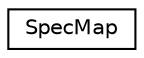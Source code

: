 digraph "Graphical Class Hierarchy"
{
  edge [fontname="Helvetica",fontsize="10",labelfontname="Helvetica",labelfontsize="10"];
  node [fontname="Helvetica",fontsize="10",shape=record];
  rankdir="LR";
  Node1 [label="SpecMap",height=0.2,width=0.4,color="black", fillcolor="white", style="filled",URL="$class_spec_map.html",tooltip="The SpecMap class This is the main class for dealing with hyperspectral data. It was originally named..."];
}
